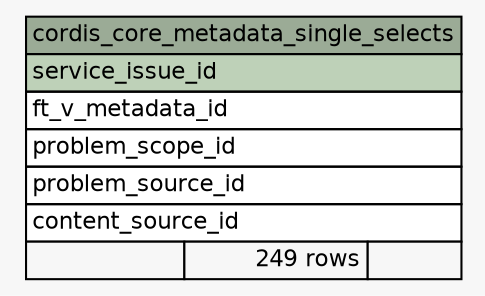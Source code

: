 // dot 2.2.1 on Windows 10 10.0
// SchemaSpy rev 590
digraph "cordis_core_metadata_single_selects" {
  graph [
    rankdir="RL"
    bgcolor="#f7f7f7"
    nodesep="0.18"
    ranksep="0.46"
    fontname="Helvetica"
    fontsize="11"
  ];
  node [
    fontname="Helvetica"
    fontsize="11"
    shape="plaintext"
  ];
  edge [
    arrowsize="0.8"
  ];
  "cordis_core_metadata_single_selects" [
    label=<
    <TABLE BORDER="0" CELLBORDER="1" CELLSPACING="0" BGCOLOR="#ffffff">
      <TR><TD COLSPAN="3" BGCOLOR="#9bab96" ALIGN="CENTER">cordis_core_metadata_single_selects</TD></TR>
      <TR><TD PORT="service_issue_id" COLSPAN="3" BGCOLOR="#bed1b8" ALIGN="LEFT">service_issue_id</TD></TR>
      <TR><TD PORT="ft_v_metadata_id" COLSPAN="3" ALIGN="LEFT">ft_v_metadata_id</TD></TR>
      <TR><TD PORT="problem_scope_id" COLSPAN="3" ALIGN="LEFT">problem_scope_id</TD></TR>
      <TR><TD PORT="problem_source_id" COLSPAN="3" ALIGN="LEFT">problem_source_id</TD></TR>
      <TR><TD PORT="content_source_id" COLSPAN="3" ALIGN="LEFT">content_source_id</TD></TR>
      <TR><TD ALIGN="LEFT" BGCOLOR="#f7f7f7">  </TD><TD ALIGN="RIGHT" BGCOLOR="#f7f7f7">249 rows</TD><TD ALIGN="RIGHT" BGCOLOR="#f7f7f7">  </TD></TR>
    </TABLE>>
    URL="tables/cordis_core_metadata_single_selects.html"
    tooltip="cordis_core_metadata_single_selects"
  ];
}
